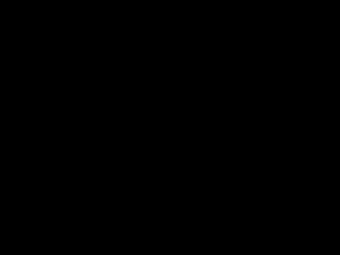 #!/usr/bin/env gnuplot -pare

FILENAME = ARG1

set terminal eps size 12cm,9cm
set termoption font 'Times New Roman,14'
set output sprintf("%s.eps",FILENAME)

_logfile=sprintf("%s.fit",FILENAME)
print _logfile
set fit logfile _logfile

set samples 10000
set xlabel "θ, mrad"
set ylabel "count"

a = 6
xc = 22
d = 1
y0 = 0.0001

fit_from = 5

fit_function(_a,_xc,_d,_y0,x) = -_a*atan((x-_xc)/_d)/pi + _a*0.5 + _y0

fit [fit_from:] fit_function(a,xc,d,y0,x) FILENAME using 1:8 via a,xc,d,y0

plot FILENAME using 1:8:9 with yerrorbars pt 7 ps 0.25 lw 2 title FILENAME, \
     [fit_from:] fit_function(a,xc,d,y0,x) with lines dt 2 lc rgb 'red' lw 3 t 'fit atan'

pause -1
